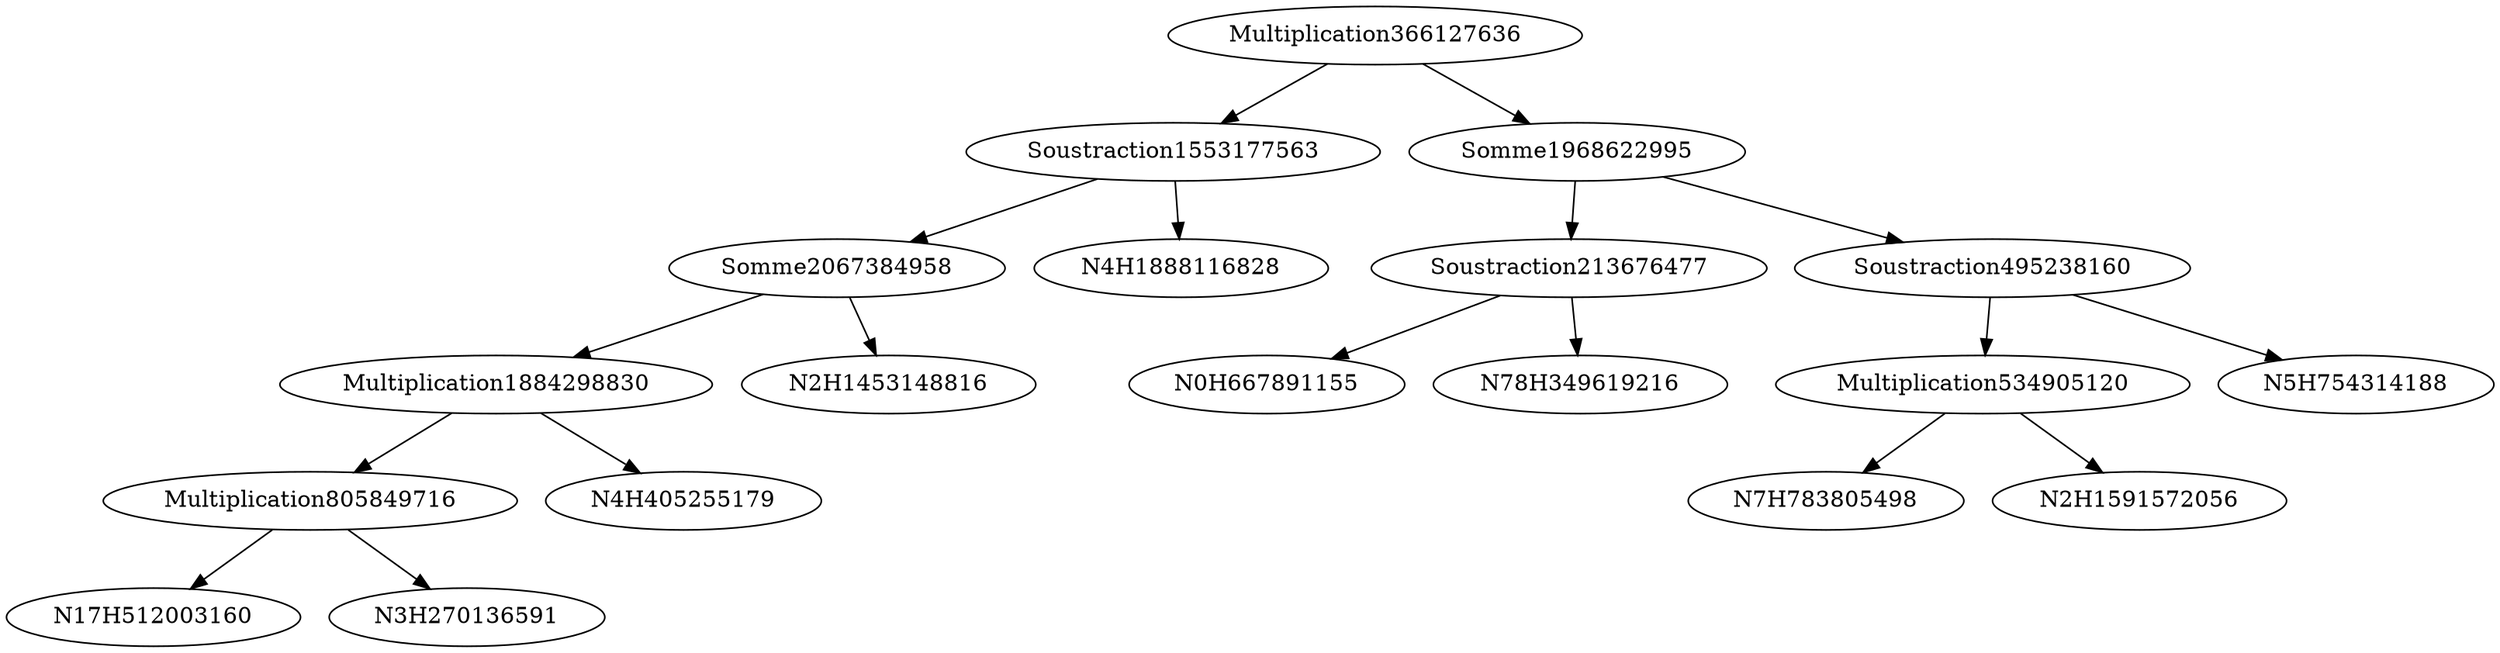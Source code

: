 digraph { 
Multiplication805849716->N17H512003160
Multiplication805849716->N3H270136591
Multiplication1884298830->Multiplication805849716
Multiplication1884298830->N4H405255179
Somme2067384958->Multiplication1884298830
Somme2067384958->N2H1453148816
Soustraction1553177563->Somme2067384958
Soustraction1553177563->N4H1888116828
Soustraction213676477->N0H667891155
Soustraction213676477->N78H349619216
Multiplication534905120->N7H783805498
Multiplication534905120->N2H1591572056
Soustraction495238160->N5H754314188
Soustraction495238160->Multiplication534905120
Somme1968622995->Soustraction213676477
Somme1968622995->Soustraction495238160
Multiplication366127636->Soustraction1553177563
Multiplication366127636->Somme1968622995
}